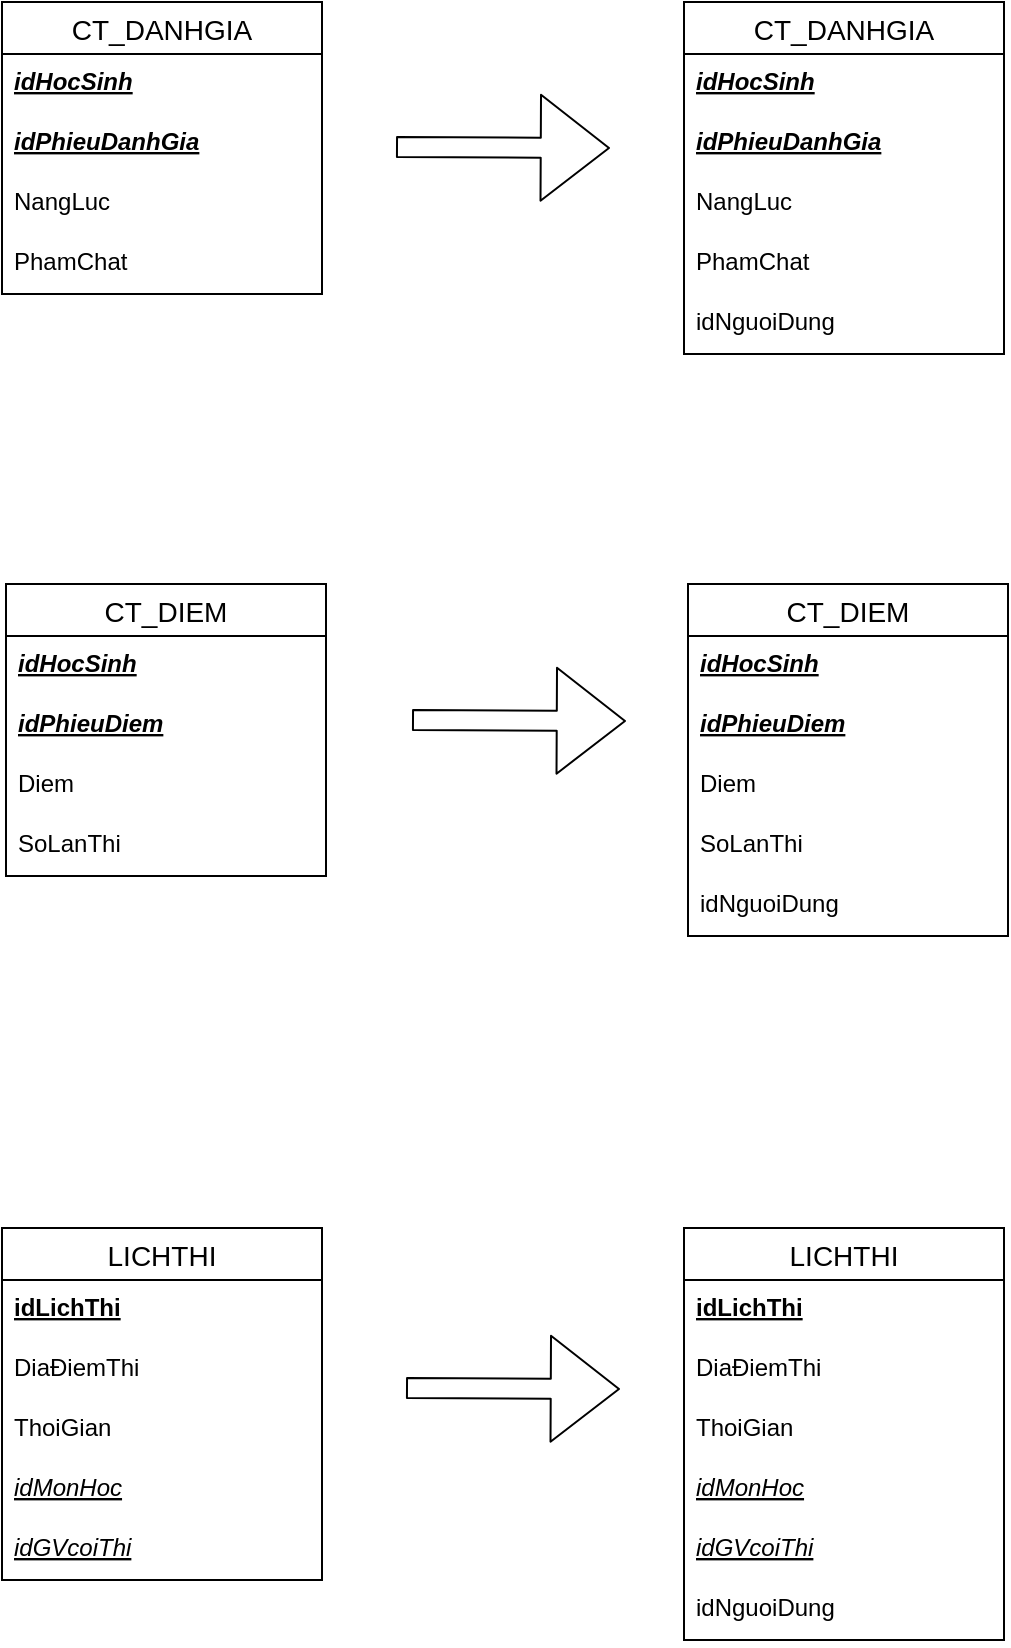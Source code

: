 <mxfile version="14.5.10" type="github">
  <diagram id="S4S3nAZH_Q4-S3cUXlzf" name="Page-1">
    <mxGraphModel dx="2682" dy="1293" grid="0" gridSize="10" guides="1" tooltips="1" connect="1" arrows="1" fold="1" page="1" pageScale="1" pageWidth="1100" pageHeight="1700" background="#ffffff" math="0" shadow="0">
      <root>
        <mxCell id="0" />
        <mxCell id="1" parent="0" />
        <mxCell id="WaLu1G9ErAECV7hMs_O0-27" value="LICHTHI" style="swimlane;fontStyle=0;childLayout=stackLayout;horizontal=1;startSize=26;horizontalStack=0;resizeParent=1;resizeParentMax=0;resizeLast=0;collapsible=1;marginBottom=0;align=center;fontSize=14;" parent="1" vertex="1">
          <mxGeometry x="121" y="674" width="160" height="176" as="geometry" />
        </mxCell>
        <mxCell id="WaLu1G9ErAECV7hMs_O0-28" value="idLichThi" style="text;strokeColor=none;fillColor=none;spacingLeft=4;spacingRight=4;overflow=hidden;rotatable=0;points=[[0,0.5],[1,0.5]];portConstraint=eastwest;fontSize=12;fontStyle=5" parent="WaLu1G9ErAECV7hMs_O0-27" vertex="1">
          <mxGeometry y="26" width="160" height="30" as="geometry" />
        </mxCell>
        <mxCell id="WaLu1G9ErAECV7hMs_O0-29" value="DiaĐiemThi" style="text;strokeColor=none;fillColor=none;spacingLeft=4;spacingRight=4;overflow=hidden;rotatable=0;points=[[0,0.5],[1,0.5]];portConstraint=eastwest;fontSize=12;" parent="WaLu1G9ErAECV7hMs_O0-27" vertex="1">
          <mxGeometry y="56" width="160" height="30" as="geometry" />
        </mxCell>
        <mxCell id="WaLu1G9ErAECV7hMs_O0-30" value="ThoiGian" style="text;strokeColor=none;fillColor=none;spacingLeft=4;spacingRight=4;overflow=hidden;rotatable=0;points=[[0,0.5],[1,0.5]];portConstraint=eastwest;fontSize=12;" parent="WaLu1G9ErAECV7hMs_O0-27" vertex="1">
          <mxGeometry y="86" width="160" height="30" as="geometry" />
        </mxCell>
        <mxCell id="WaLu1G9ErAECV7hMs_O0-31" value="idMonHoc" style="text;strokeColor=none;fillColor=none;spacingLeft=4;spacingRight=4;overflow=hidden;rotatable=0;points=[[0,0.5],[1,0.5]];portConstraint=eastwest;fontSize=12;fontStyle=6" parent="WaLu1G9ErAECV7hMs_O0-27" vertex="1">
          <mxGeometry y="116" width="160" height="30" as="geometry" />
        </mxCell>
        <mxCell id="WaLu1G9ErAECV7hMs_O0-32" value="idGVcoiThi" style="text;strokeColor=none;fillColor=none;spacingLeft=4;spacingRight=4;overflow=hidden;rotatable=0;points=[[0,0.5],[1,0.5]];portConstraint=eastwest;fontSize=12;fontStyle=6" parent="WaLu1G9ErAECV7hMs_O0-27" vertex="1">
          <mxGeometry y="146" width="160" height="30" as="geometry" />
        </mxCell>
        <mxCell id="WaLu1G9ErAECV7hMs_O0-43" value="CT_DIEM" style="swimlane;fontStyle=0;childLayout=stackLayout;horizontal=1;startSize=26;horizontalStack=0;resizeParent=1;resizeParentMax=0;resizeLast=0;collapsible=1;marginBottom=0;align=center;fontSize=14;" parent="1" vertex="1">
          <mxGeometry x="123" y="352" width="160" height="146" as="geometry" />
        </mxCell>
        <mxCell id="WaLu1G9ErAECV7hMs_O0-44" value="idHocSinh" style="text;strokeColor=none;fillColor=none;spacingLeft=4;spacingRight=4;overflow=hidden;rotatable=0;points=[[0,0.5],[1,0.5]];portConstraint=eastwest;fontSize=12;fontStyle=7" parent="WaLu1G9ErAECV7hMs_O0-43" vertex="1">
          <mxGeometry y="26" width="160" height="30" as="geometry" />
        </mxCell>
        <mxCell id="WaLu1G9ErAECV7hMs_O0-45" value="idPhieuDiem" style="text;strokeColor=none;fillColor=none;spacingLeft=4;spacingRight=4;overflow=hidden;rotatable=0;points=[[0,0.5],[1,0.5]];portConstraint=eastwest;fontSize=12;fontStyle=7" parent="WaLu1G9ErAECV7hMs_O0-43" vertex="1">
          <mxGeometry y="56" width="160" height="30" as="geometry" />
        </mxCell>
        <mxCell id="WaLu1G9ErAECV7hMs_O0-46" value="Diem" style="text;strokeColor=none;fillColor=none;spacingLeft=4;spacingRight=4;overflow=hidden;rotatable=0;points=[[0,0.5],[1,0.5]];portConstraint=eastwest;fontSize=12;" parent="WaLu1G9ErAECV7hMs_O0-43" vertex="1">
          <mxGeometry y="86" width="160" height="30" as="geometry" />
        </mxCell>
        <mxCell id="WaLu1G9ErAECV7hMs_O0-47" value="SoLanThi" style="text;strokeColor=none;fillColor=none;spacingLeft=4;spacingRight=4;overflow=hidden;rotatable=0;points=[[0,0.5],[1,0.5]];portConstraint=eastwest;fontSize=12;" parent="WaLu1G9ErAECV7hMs_O0-43" vertex="1">
          <mxGeometry y="116" width="160" height="30" as="geometry" />
        </mxCell>
        <mxCell id="WaLu1G9ErAECV7hMs_O0-53" value="CT_DANHGIA" style="swimlane;fontStyle=0;childLayout=stackLayout;horizontal=1;startSize=26;horizontalStack=0;resizeParent=1;resizeParentMax=0;resizeLast=0;collapsible=1;marginBottom=0;align=center;fontSize=14;" parent="1" vertex="1">
          <mxGeometry x="121" y="61" width="160" height="146" as="geometry" />
        </mxCell>
        <mxCell id="WaLu1G9ErAECV7hMs_O0-54" value="idHocSinh" style="text;strokeColor=none;fillColor=none;spacingLeft=4;spacingRight=4;overflow=hidden;rotatable=0;points=[[0,0.5],[1,0.5]];portConstraint=eastwest;fontSize=12;fontStyle=7" parent="WaLu1G9ErAECV7hMs_O0-53" vertex="1">
          <mxGeometry y="26" width="160" height="30" as="geometry" />
        </mxCell>
        <mxCell id="WaLu1G9ErAECV7hMs_O0-55" value="idPhieuDanhGia" style="text;strokeColor=none;fillColor=none;spacingLeft=4;spacingRight=4;overflow=hidden;rotatable=0;points=[[0,0.5],[1,0.5]];portConstraint=eastwest;fontSize=12;fontStyle=7" parent="WaLu1G9ErAECV7hMs_O0-53" vertex="1">
          <mxGeometry y="56" width="160" height="30" as="geometry" />
        </mxCell>
        <mxCell id="WaLu1G9ErAECV7hMs_O0-56" value="NangLuc" style="text;strokeColor=none;fillColor=none;spacingLeft=4;spacingRight=4;overflow=hidden;rotatable=0;points=[[0,0.5],[1,0.5]];portConstraint=eastwest;fontSize=12;" parent="WaLu1G9ErAECV7hMs_O0-53" vertex="1">
          <mxGeometry y="86" width="160" height="30" as="geometry" />
        </mxCell>
        <mxCell id="WaLu1G9ErAECV7hMs_O0-57" value="PhamChat" style="text;strokeColor=none;fillColor=none;spacingLeft=4;spacingRight=4;overflow=hidden;rotatable=0;points=[[0,0.5],[1,0.5]];portConstraint=eastwest;fontSize=12;" parent="WaLu1G9ErAECV7hMs_O0-53" vertex="1">
          <mxGeometry y="116" width="160" height="30" as="geometry" />
        </mxCell>
        <mxCell id="WaLu1G9ErAECV7hMs_O0-71" value="CT_DANHGIA" style="swimlane;fontStyle=0;childLayout=stackLayout;horizontal=1;startSize=26;horizontalStack=0;resizeParent=1;resizeParentMax=0;resizeLast=0;collapsible=1;marginBottom=0;align=center;fontSize=14;" parent="1" vertex="1">
          <mxGeometry x="462" y="61" width="160" height="176" as="geometry" />
        </mxCell>
        <mxCell id="WaLu1G9ErAECV7hMs_O0-72" value="idHocSinh" style="text;strokeColor=none;fillColor=none;spacingLeft=4;spacingRight=4;overflow=hidden;rotatable=0;points=[[0,0.5],[1,0.5]];portConstraint=eastwest;fontSize=12;fontStyle=7" parent="WaLu1G9ErAECV7hMs_O0-71" vertex="1">
          <mxGeometry y="26" width="160" height="30" as="geometry" />
        </mxCell>
        <mxCell id="WaLu1G9ErAECV7hMs_O0-73" value="idPhieuDanhGia" style="text;strokeColor=none;fillColor=none;spacingLeft=4;spacingRight=4;overflow=hidden;rotatable=0;points=[[0,0.5],[1,0.5]];portConstraint=eastwest;fontSize=12;fontStyle=7" parent="WaLu1G9ErAECV7hMs_O0-71" vertex="1">
          <mxGeometry y="56" width="160" height="30" as="geometry" />
        </mxCell>
        <mxCell id="WaLu1G9ErAECV7hMs_O0-74" value="NangLuc" style="text;strokeColor=none;fillColor=none;spacingLeft=4;spacingRight=4;overflow=hidden;rotatable=0;points=[[0,0.5],[1,0.5]];portConstraint=eastwest;fontSize=12;" parent="WaLu1G9ErAECV7hMs_O0-71" vertex="1">
          <mxGeometry y="86" width="160" height="30" as="geometry" />
        </mxCell>
        <mxCell id="WaLu1G9ErAECV7hMs_O0-75" value="PhamChat" style="text;strokeColor=none;fillColor=none;spacingLeft=4;spacingRight=4;overflow=hidden;rotatable=0;points=[[0,0.5],[1,0.5]];portConstraint=eastwest;fontSize=12;" parent="WaLu1G9ErAECV7hMs_O0-71" vertex="1">
          <mxGeometry y="116" width="160" height="30" as="geometry" />
        </mxCell>
        <mxCell id="WaLu1G9ErAECV7hMs_O0-98" value="idNguoiDung" style="text;strokeColor=none;fillColor=none;spacingLeft=4;spacingRight=4;overflow=hidden;rotatable=0;points=[[0,0.5],[1,0.5]];portConstraint=eastwest;fontSize=12;" parent="WaLu1G9ErAECV7hMs_O0-71" vertex="1">
          <mxGeometry y="146" width="160" height="30" as="geometry" />
        </mxCell>
        <mxCell id="WaLu1G9ErAECV7hMs_O0-76" value="" style="shape=flexArrow;endArrow=classic;html=1;endWidth=42;endSize=11.04;" parent="1" edge="1">
          <mxGeometry width="50" height="50" relative="1" as="geometry">
            <mxPoint x="318" y="133.5" as="sourcePoint" />
            <mxPoint x="425" y="134" as="targetPoint" />
          </mxGeometry>
        </mxCell>
        <mxCell id="WaLu1G9ErAECV7hMs_O0-82" value="CT_DIEM" style="swimlane;fontStyle=0;childLayout=stackLayout;horizontal=1;startSize=26;horizontalStack=0;resizeParent=1;resizeParentMax=0;resizeLast=0;collapsible=1;marginBottom=0;align=center;fontSize=14;" parent="1" vertex="1">
          <mxGeometry x="464" y="352" width="160" height="176" as="geometry" />
        </mxCell>
        <mxCell id="WaLu1G9ErAECV7hMs_O0-83" value="idHocSinh" style="text;strokeColor=none;fillColor=none;spacingLeft=4;spacingRight=4;overflow=hidden;rotatable=0;points=[[0,0.5],[1,0.5]];portConstraint=eastwest;fontSize=12;fontStyle=7" parent="WaLu1G9ErAECV7hMs_O0-82" vertex="1">
          <mxGeometry y="26" width="160" height="30" as="geometry" />
        </mxCell>
        <mxCell id="WaLu1G9ErAECV7hMs_O0-84" value="idPhieuDiem" style="text;strokeColor=none;fillColor=none;spacingLeft=4;spacingRight=4;overflow=hidden;rotatable=0;points=[[0,0.5],[1,0.5]];portConstraint=eastwest;fontSize=12;fontStyle=7" parent="WaLu1G9ErAECV7hMs_O0-82" vertex="1">
          <mxGeometry y="56" width="160" height="30" as="geometry" />
        </mxCell>
        <mxCell id="WaLu1G9ErAECV7hMs_O0-85" value="Diem" style="text;strokeColor=none;fillColor=none;spacingLeft=4;spacingRight=4;overflow=hidden;rotatable=0;points=[[0,0.5],[1,0.5]];portConstraint=eastwest;fontSize=12;" parent="WaLu1G9ErAECV7hMs_O0-82" vertex="1">
          <mxGeometry y="86" width="160" height="30" as="geometry" />
        </mxCell>
        <mxCell id="WaLu1G9ErAECV7hMs_O0-86" value="SoLanThi" style="text;strokeColor=none;fillColor=none;spacingLeft=4;spacingRight=4;overflow=hidden;rotatable=0;points=[[0,0.5],[1,0.5]];portConstraint=eastwest;fontSize=12;" parent="WaLu1G9ErAECV7hMs_O0-82" vertex="1">
          <mxGeometry y="116" width="160" height="30" as="geometry" />
        </mxCell>
        <mxCell id="WaLu1G9ErAECV7hMs_O0-99" value="idNguoiDung" style="text;strokeColor=none;fillColor=none;spacingLeft=4;spacingRight=4;overflow=hidden;rotatable=0;points=[[0,0.5],[1,0.5]];portConstraint=eastwest;fontSize=12;" parent="WaLu1G9ErAECV7hMs_O0-82" vertex="1">
          <mxGeometry y="146" width="160" height="30" as="geometry" />
        </mxCell>
        <mxCell id="WaLu1G9ErAECV7hMs_O0-87" value="LICHTHI" style="swimlane;fontStyle=0;childLayout=stackLayout;horizontal=1;startSize=26;horizontalStack=0;resizeParent=1;resizeParentMax=0;resizeLast=0;collapsible=1;marginBottom=0;align=center;fontSize=14;" parent="1" vertex="1">
          <mxGeometry x="462" y="674" width="160" height="206" as="geometry" />
        </mxCell>
        <mxCell id="WaLu1G9ErAECV7hMs_O0-88" value="idLichThi" style="text;strokeColor=none;fillColor=none;spacingLeft=4;spacingRight=4;overflow=hidden;rotatable=0;points=[[0,0.5],[1,0.5]];portConstraint=eastwest;fontSize=12;fontStyle=5" parent="WaLu1G9ErAECV7hMs_O0-87" vertex="1">
          <mxGeometry y="26" width="160" height="30" as="geometry" />
        </mxCell>
        <mxCell id="WaLu1G9ErAECV7hMs_O0-89" value="DiaĐiemThi" style="text;strokeColor=none;fillColor=none;spacingLeft=4;spacingRight=4;overflow=hidden;rotatable=0;points=[[0,0.5],[1,0.5]];portConstraint=eastwest;fontSize=12;" parent="WaLu1G9ErAECV7hMs_O0-87" vertex="1">
          <mxGeometry y="56" width="160" height="30" as="geometry" />
        </mxCell>
        <mxCell id="WaLu1G9ErAECV7hMs_O0-90" value="ThoiGian" style="text;strokeColor=none;fillColor=none;spacingLeft=4;spacingRight=4;overflow=hidden;rotatable=0;points=[[0,0.5],[1,0.5]];portConstraint=eastwest;fontSize=12;" parent="WaLu1G9ErAECV7hMs_O0-87" vertex="1">
          <mxGeometry y="86" width="160" height="30" as="geometry" />
        </mxCell>
        <mxCell id="WaLu1G9ErAECV7hMs_O0-91" value="idMonHoc" style="text;strokeColor=none;fillColor=none;spacingLeft=4;spacingRight=4;overflow=hidden;rotatable=0;points=[[0,0.5],[1,0.5]];portConstraint=eastwest;fontSize=12;fontStyle=6" parent="WaLu1G9ErAECV7hMs_O0-87" vertex="1">
          <mxGeometry y="116" width="160" height="30" as="geometry" />
        </mxCell>
        <mxCell id="WaLu1G9ErAECV7hMs_O0-92" value="idGVcoiThi" style="text;strokeColor=none;fillColor=none;spacingLeft=4;spacingRight=4;overflow=hidden;rotatable=0;points=[[0,0.5],[1,0.5]];portConstraint=eastwest;fontSize=12;fontStyle=6" parent="WaLu1G9ErAECV7hMs_O0-87" vertex="1">
          <mxGeometry y="146" width="160" height="30" as="geometry" />
        </mxCell>
        <mxCell id="WaLu1G9ErAECV7hMs_O0-97" value="idNguoiDung" style="text;strokeColor=none;fillColor=none;spacingLeft=4;spacingRight=4;overflow=hidden;rotatable=0;points=[[0,0.5],[1,0.5]];portConstraint=eastwest;fontSize=12;" parent="WaLu1G9ErAECV7hMs_O0-87" vertex="1">
          <mxGeometry y="176" width="160" height="30" as="geometry" />
        </mxCell>
        <mxCell id="WaLu1G9ErAECV7hMs_O0-93" value="" style="shape=flexArrow;endArrow=classic;html=1;endWidth=42;endSize=11.04;" parent="1" edge="1">
          <mxGeometry width="50" height="50" relative="1" as="geometry">
            <mxPoint x="326" y="420" as="sourcePoint" />
            <mxPoint x="433" y="420.5" as="targetPoint" />
          </mxGeometry>
        </mxCell>
        <mxCell id="WaLu1G9ErAECV7hMs_O0-94" value="" style="shape=flexArrow;endArrow=classic;html=1;endWidth=42;endSize=11.04;" parent="1" edge="1">
          <mxGeometry width="50" height="50" relative="1" as="geometry">
            <mxPoint x="323" y="754" as="sourcePoint" />
            <mxPoint x="430" y="754.5" as="targetPoint" />
          </mxGeometry>
        </mxCell>
      </root>
    </mxGraphModel>
  </diagram>
</mxfile>
